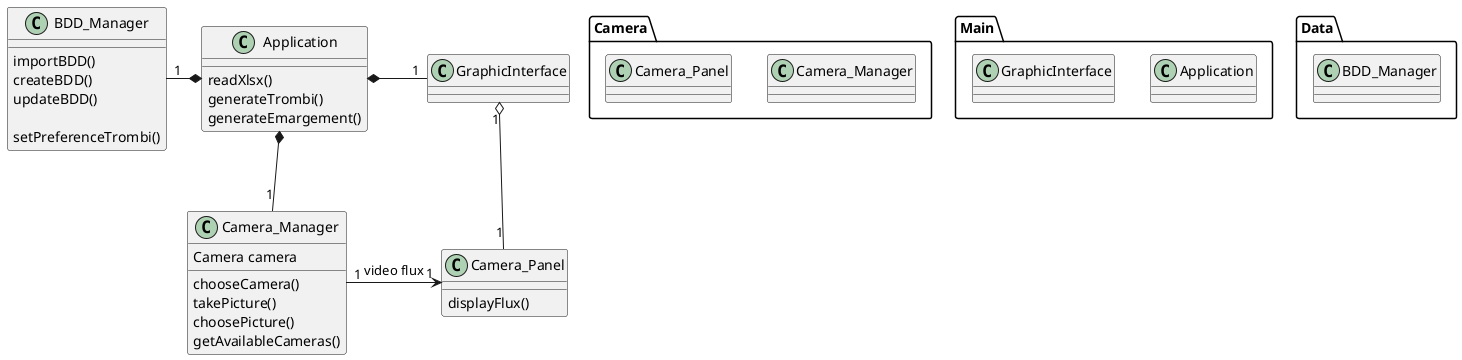 @startuml classDiagram

Package Camera {
    class Camera_Manager
    class Camera_Panel
}

Package Main {
    class Application
    class GraphicInterface
}

Package Data {
    class BDD_Manager
}

class Application {
    readXlsx()
    generateTrombi()
    generateEmargement()
}

class GraphicInterface {

}


class BDD_Manager {
    importBDD()
    createBDD()
    updateBDD()

    setPreferenceTrombi()
}

class Camera_Manager {
    Camera camera
    chooseCamera()
    takePicture() 
    choosePicture() 
    getAvailableCameras()
}

class Camera_Panel {
    displayFlux()
}

Application *-right- "1" GraphicInterface 
Application *-left- "1" BDD_Manager
Application *-down- "1" Camera_Manager

GraphicInterface "1" o-- "1" Camera_Panel

Camera_Manager "1" -right> "1" Camera_Panel : video flux

@enduml